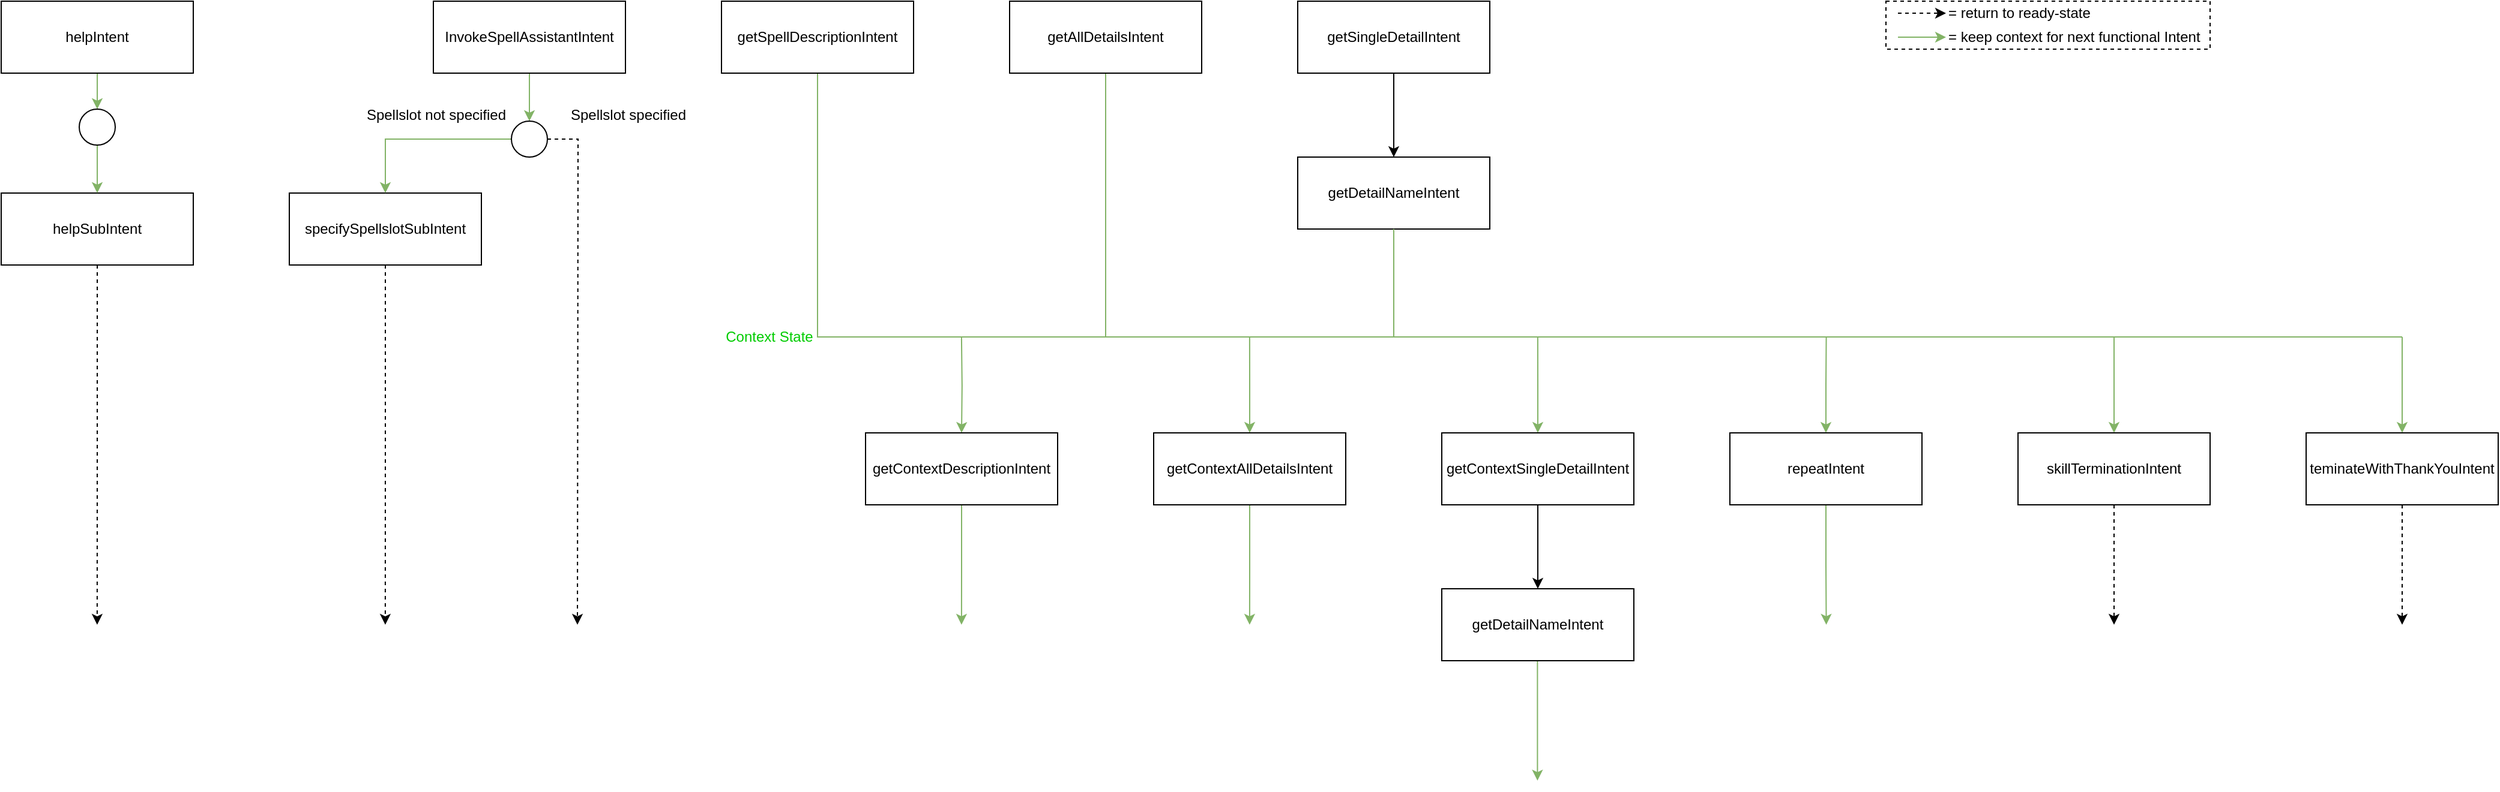 <mxfile>
    <diagram id="jQs6yxECspEw916ndls4" name="Seite-1">
        <mxGraphModel dx="-148" dy="1789" grid="1" gridSize="10" guides="1" tooltips="1" connect="1" arrows="1" fold="1" page="1" pageScale="1" pageWidth="827" pageHeight="1169" math="0" shadow="0">
            <root>
                <mxCell id="0"/>
                <mxCell id="1" parent="0"/>
                <mxCell id="HdAeh4qbqGSW-Bejk3lR-7" value="" style="rounded=0;whiteSpace=wrap;html=1;fontColor=#00CC00;fillColor=none;dashed=1;" parent="1" vertex="1">
                    <mxGeometry x="2410" y="-880" width="270" height="40" as="geometry"/>
                </mxCell>
                <mxCell id="MGvzKNlJy8ga0nyBK8fZ-81" style="edgeStyle=orthogonalEdgeStyle;rounded=0;orthogonalLoop=1;jettySize=auto;html=1;exitX=0.5;exitY=1;exitDx=0;exitDy=0;entryX=0.5;entryY=0;entryDx=0;entryDy=0;endArrow=classic;endFill=1;strokeColor=#82b366;fillColor=#d5e8d4;" parent="1" source="MGvzKNlJy8ga0nyBK8fZ-18" target="MGvzKNlJy8ga0nyBK8fZ-75" edge="1">
                    <mxGeometry relative="1" as="geometry"/>
                </mxCell>
                <mxCell id="MGvzKNlJy8ga0nyBK8fZ-18" value="helpIntent" style="rounded=0;whiteSpace=wrap;html=1;" parent="1" vertex="1">
                    <mxGeometry x="840" y="-880" width="160" height="60" as="geometry"/>
                </mxCell>
                <mxCell id="y3xUDOiN2P6re7Y66Ths-21" style="edgeStyle=orthogonalEdgeStyle;rounded=0;orthogonalLoop=1;jettySize=auto;html=1;exitX=0.5;exitY=1;exitDx=0;exitDy=0;endArrow=none;endFill=0;strokeColor=#82b366;fillColor=#d5e8d4;" parent="1" source="MGvzKNlJy8ga0nyBK8fZ-19" edge="1">
                    <mxGeometry relative="1" as="geometry">
                        <mxPoint x="1640.0" y="-600" as="targetPoint"/>
                        <Array as="points">
                            <mxPoint x="1520" y="-600"/>
                        </Array>
                    </mxGeometry>
                </mxCell>
                <mxCell id="MGvzKNlJy8ga0nyBK8fZ-19" value="getSpellDescriptionIntent" style="rounded=0;whiteSpace=wrap;html=1;" parent="1" vertex="1">
                    <mxGeometry x="1440" y="-880" width="160" height="60" as="geometry"/>
                </mxCell>
                <mxCell id="y3xUDOiN2P6re7Y66Ths-22" style="edgeStyle=orthogonalEdgeStyle;rounded=0;orthogonalLoop=1;jettySize=auto;html=1;exitX=0.5;exitY=1;exitDx=0;exitDy=0;endArrow=none;endFill=0;strokeColor=#82b366;fillColor=#d5e8d4;" parent="1" source="MGvzKNlJy8ga0nyBK8fZ-20" edge="1">
                    <mxGeometry relative="1" as="geometry">
                        <mxPoint x="1760" y="-600" as="targetPoint"/>
                        <Array as="points">
                            <mxPoint x="1760" y="-710"/>
                            <mxPoint x="1760" y="-710"/>
                        </Array>
                    </mxGeometry>
                </mxCell>
                <mxCell id="MGvzKNlJy8ga0nyBK8fZ-20" value="getAllDetailsIntent" style="rounded=0;whiteSpace=wrap;html=1;" parent="1" vertex="1">
                    <mxGeometry x="1680" y="-880" width="160" height="60" as="geometry"/>
                </mxCell>
                <mxCell id="MGvzKNlJy8ga0nyBK8fZ-21" value="getSingleDetailIntent" style="rounded=0;whiteSpace=wrap;html=1;" parent="1" vertex="1">
                    <mxGeometry x="1920" y="-880" width="160" height="60" as="geometry"/>
                </mxCell>
                <mxCell id="VpkuCTAzcdKKamtgVb58-14" style="edgeStyle=orthogonalEdgeStyle;rounded=0;orthogonalLoop=1;jettySize=auto;html=1;exitX=0.5;exitY=1;exitDx=0;exitDy=0;entryX=0.5;entryY=0;entryDx=0;entryDy=0;strokeColor=#82b366;fillColor=#d5e8d4;" parent="1" source="MGvzKNlJy8ga0nyBK8fZ-30" target="VpkuCTAzcdKKamtgVb58-12" edge="1">
                    <mxGeometry relative="1" as="geometry"/>
                </mxCell>
                <mxCell id="MGvzKNlJy8ga0nyBK8fZ-30" value="InvokeSpellAssistantIntent" style="rounded=0;whiteSpace=wrap;html=1;" parent="1" vertex="1">
                    <mxGeometry x="1200" y="-880" width="160" height="60" as="geometry"/>
                </mxCell>
                <mxCell id="HdAeh4qbqGSW-Bejk3lR-1" style="edgeStyle=orthogonalEdgeStyle;rounded=0;orthogonalLoop=1;jettySize=auto;html=1;exitX=0.5;exitY=0;exitDx=0;exitDy=0;startArrow=classic;startFill=1;endArrow=none;endFill=0;fillColor=#d5e8d4;strokeColor=#82b366;" parent="1" source="MGvzKNlJy8ga0nyBK8fZ-42" edge="1">
                    <mxGeometry relative="1" as="geometry">
                        <mxPoint x="2360.429" y="-600" as="targetPoint"/>
                        <Array as="points">
                            <mxPoint x="2600" y="-600"/>
                        </Array>
                    </mxGeometry>
                </mxCell>
                <mxCell id="HdAeh4qbqGSW-Bejk3lR-3" style="edgeStyle=orthogonalEdgeStyle;rounded=0;orthogonalLoop=1;jettySize=auto;html=1;exitX=0.5;exitY=1;exitDx=0;exitDy=0;dashed=1;startArrow=none;startFill=0;endArrow=classic;endFill=1;" parent="1" source="MGvzKNlJy8ga0nyBK8fZ-42" edge="1">
                    <mxGeometry relative="1" as="geometry">
                        <mxPoint x="2600" y="-360" as="targetPoint"/>
                    </mxGeometry>
                </mxCell>
                <mxCell id="MGvzKNlJy8ga0nyBK8fZ-42" value="skillTerminationIntent" style="rounded=0;whiteSpace=wrap;html=1;" parent="1" vertex="1">
                    <mxGeometry x="2520" y="-520" width="160" height="60" as="geometry"/>
                </mxCell>
                <mxCell id="MGvzKNlJy8ga0nyBK8fZ-69" value="" style="endArrow=classic;dashed=1;html=1;endFill=1;" parent="1" edge="1">
                    <mxGeometry width="50" height="50" relative="1" as="geometry">
                        <mxPoint x="2420" y="-870" as="sourcePoint"/>
                        <mxPoint x="2460" y="-870" as="targetPoint"/>
                    </mxGeometry>
                </mxCell>
                <mxCell id="MGvzKNlJy8ga0nyBK8fZ-70" value="= return to ready-state" style="text;html=1;strokeColor=none;fillColor=none;align=left;verticalAlign=middle;whiteSpace=wrap;rounded=0;" parent="1" vertex="1">
                    <mxGeometry x="2460" y="-880" width="130" height="20" as="geometry"/>
                </mxCell>
                <mxCell id="y3xUDOiN2P6re7Y66Ths-39" style="edgeStyle=orthogonalEdgeStyle;rounded=0;orthogonalLoop=1;jettySize=auto;html=1;exitX=0.5;exitY=1;exitDx=0;exitDy=0;dashed=1;endArrow=classic;endFill=1;strokeColor=#000000;" parent="1" source="MGvzKNlJy8ga0nyBK8fZ-72" edge="1">
                    <mxGeometry relative="1" as="geometry">
                        <mxPoint x="919.941" y="-360" as="targetPoint"/>
                    </mxGeometry>
                </mxCell>
                <mxCell id="MGvzKNlJy8ga0nyBK8fZ-72" value="helpSubIntent" style="rounded=0;whiteSpace=wrap;html=1;" parent="1" vertex="1">
                    <mxGeometry x="840" y="-720" width="160" height="60" as="geometry"/>
                </mxCell>
                <mxCell id="MGvzKNlJy8ga0nyBK8fZ-82" style="edgeStyle=orthogonalEdgeStyle;rounded=0;orthogonalLoop=1;jettySize=auto;html=1;exitX=0.5;exitY=1;exitDx=0;exitDy=0;entryX=0.5;entryY=0;entryDx=0;entryDy=0;endArrow=classic;endFill=1;strokeColor=#82b366;fillColor=#d5e8d4;" parent="1" source="MGvzKNlJy8ga0nyBK8fZ-75" target="MGvzKNlJy8ga0nyBK8fZ-72" edge="1">
                    <mxGeometry relative="1" as="geometry"/>
                </mxCell>
                <mxCell id="MGvzKNlJy8ga0nyBK8fZ-75" value="" style="ellipse;whiteSpace=wrap;html=1;aspect=fixed;" parent="1" vertex="1">
                    <mxGeometry x="905" y="-790" width="30" height="30" as="geometry"/>
                </mxCell>
                <mxCell id="VpkuCTAzcdKKamtgVb58-5" value="" style="endArrow=classic;html=1;fillColor=#d5e8d4;strokeColor=#82b366;endFill=1;" parent="1" edge="1">
                    <mxGeometry width="50" height="50" relative="1" as="geometry">
                        <mxPoint x="2420" y="-850" as="sourcePoint"/>
                        <mxPoint x="2460" y="-850" as="targetPoint"/>
                    </mxGeometry>
                </mxCell>
                <mxCell id="VpkuCTAzcdKKamtgVb58-6" value="= keep context for next functional Intent&amp;nbsp;" style="text;html=1;strokeColor=none;fillColor=none;align=left;verticalAlign=middle;whiteSpace=wrap;rounded=0;" parent="1" vertex="1">
                    <mxGeometry x="2460" y="-860" width="230" height="20" as="geometry"/>
                </mxCell>
                <mxCell id="y3xUDOiN2P6re7Y66Ths-37" style="edgeStyle=orthogonalEdgeStyle;rounded=0;orthogonalLoop=1;jettySize=auto;html=1;exitX=0.5;exitY=1;exitDx=0;exitDy=0;endArrow=classic;endFill=1;strokeColor=#000000;dashed=1;" parent="1" source="VpkuCTAzcdKKamtgVb58-9" edge="1">
                    <mxGeometry relative="1" as="geometry">
                        <mxPoint x="1159.941" y="-360" as="targetPoint"/>
                    </mxGeometry>
                </mxCell>
                <mxCell id="VpkuCTAzcdKKamtgVb58-9" value="specifySpellslotSubIntent" style="rounded=0;whiteSpace=wrap;html=1;" parent="1" vertex="1">
                    <mxGeometry x="1080" y="-720" width="160" height="60" as="geometry"/>
                </mxCell>
                <mxCell id="VpkuCTAzcdKKamtgVb58-13" style="edgeStyle=orthogonalEdgeStyle;rounded=0;orthogonalLoop=1;jettySize=auto;html=1;exitX=0;exitY=0.5;exitDx=0;exitDy=0;entryX=0.5;entryY=0;entryDx=0;entryDy=0;strokeColor=#82b366;fillColor=#d5e8d4;" parent="1" source="VpkuCTAzcdKKamtgVb58-12" target="VpkuCTAzcdKKamtgVb58-9" edge="1">
                    <mxGeometry relative="1" as="geometry"/>
                </mxCell>
                <mxCell id="y3xUDOiN2P6re7Y66Ths-38" style="edgeStyle=orthogonalEdgeStyle;rounded=0;orthogonalLoop=1;jettySize=auto;html=1;exitX=1;exitY=0.5;exitDx=0;exitDy=0;dashed=1;endArrow=classic;endFill=1;strokeColor=#000000;" parent="1" source="VpkuCTAzcdKKamtgVb58-12" edge="1">
                    <mxGeometry relative="1" as="geometry">
                        <mxPoint x="1320" y="-360" as="targetPoint"/>
                    </mxGeometry>
                </mxCell>
                <mxCell id="VpkuCTAzcdKKamtgVb58-12" value="" style="ellipse;whiteSpace=wrap;html=1;aspect=fixed;" parent="1" vertex="1">
                    <mxGeometry x="1265" y="-780" width="30" height="30" as="geometry"/>
                </mxCell>
                <mxCell id="VpkuCTAzcdKKamtgVb58-17" value="Spellslot specified" style="text;html=1;strokeColor=none;fillColor=none;align=center;verticalAlign=middle;whiteSpace=wrap;rounded=0;" parent="1" vertex="1">
                    <mxGeometry x="1310" y="-800" width="105" height="30" as="geometry"/>
                </mxCell>
                <mxCell id="VpkuCTAzcdKKamtgVb58-18" value="Spellslot not specified" style="text;html=1;strokeColor=none;fillColor=none;align=center;verticalAlign=middle;whiteSpace=wrap;rounded=0;" parent="1" vertex="1">
                    <mxGeometry x="1140" y="-800" width="125" height="30" as="geometry"/>
                </mxCell>
                <mxCell id="y3xUDOiN2P6re7Y66Ths-24" style="edgeStyle=orthogonalEdgeStyle;rounded=0;orthogonalLoop=1;jettySize=auto;html=1;exitX=0.5;exitY=0;exitDx=0;exitDy=0;endArrow=classic;endFill=1;strokeColor=#82b366;fillColor=#d5e8d4;entryX=0.5;entryY=0;entryDx=0;entryDy=0;" parent="1" target="y3xUDOiN2P6re7Y66Ths-1" edge="1">
                    <mxGeometry relative="1" as="geometry">
                        <mxPoint x="1639.941" y="-600" as="sourcePoint"/>
                    </mxGeometry>
                </mxCell>
                <mxCell id="y3xUDOiN2P6re7Y66Ths-29" style="edgeStyle=orthogonalEdgeStyle;rounded=0;orthogonalLoop=1;jettySize=auto;html=1;exitX=0.5;exitY=1;exitDx=0;exitDy=0;endArrow=classic;endFill=1;fillColor=#d5e8d4;strokeColor=#82b366;" parent="1" source="y3xUDOiN2P6re7Y66Ths-1" edge="1">
                    <mxGeometry relative="1" as="geometry">
                        <mxPoint x="1639.941" y="-360" as="targetPoint"/>
                    </mxGeometry>
                </mxCell>
                <mxCell id="y3xUDOiN2P6re7Y66Ths-1" value="getContextDescriptionIntent" style="rounded=0;whiteSpace=wrap;html=1;" parent="1" vertex="1">
                    <mxGeometry x="1560" y="-520" width="160" height="60" as="geometry"/>
                </mxCell>
                <mxCell id="y3xUDOiN2P6re7Y66Ths-25" style="edgeStyle=orthogonalEdgeStyle;rounded=0;orthogonalLoop=1;jettySize=auto;html=1;exitX=0.5;exitY=0;exitDx=0;exitDy=0;endArrow=none;endFill=0;strokeColor=#82b366;fillColor=#d5e8d4;startArrow=classic;startFill=1;" parent="1" source="y3xUDOiN2P6re7Y66Ths-2" edge="1">
                    <mxGeometry relative="1" as="geometry">
                        <mxPoint x="1879.941" y="-600" as="targetPoint"/>
                    </mxGeometry>
                </mxCell>
                <mxCell id="y3xUDOiN2P6re7Y66Ths-30" style="edgeStyle=orthogonalEdgeStyle;rounded=0;orthogonalLoop=1;jettySize=auto;html=1;exitX=0.5;exitY=1;exitDx=0;exitDy=0;endArrow=classic;endFill=1;strokeColor=#82b366;fillColor=#d5e8d4;" parent="1" source="y3xUDOiN2P6re7Y66Ths-2" edge="1">
                    <mxGeometry relative="1" as="geometry">
                        <mxPoint x="1879.941" y="-360" as="targetPoint"/>
                    </mxGeometry>
                </mxCell>
                <mxCell id="y3xUDOiN2P6re7Y66Ths-2" value="getContextAllDetailsIntent" style="rounded=0;whiteSpace=wrap;html=1;" parent="1" vertex="1">
                    <mxGeometry x="1800" y="-520" width="160" height="60" as="geometry"/>
                </mxCell>
                <mxCell id="y3xUDOiN2P6re7Y66Ths-26" style="edgeStyle=orthogonalEdgeStyle;rounded=0;orthogonalLoop=1;jettySize=auto;html=1;exitX=0.5;exitY=0;exitDx=0;exitDy=0;endArrow=none;endFill=0;strokeColor=#82b366;fillColor=#d5e8d4;startArrow=classic;startFill=1;" parent="1" source="y3xUDOiN2P6re7Y66Ths-3" edge="1">
                    <mxGeometry relative="1" as="geometry">
                        <mxPoint x="2119.941" y="-600" as="targetPoint"/>
                    </mxGeometry>
                </mxCell>
                <mxCell id="y3xUDOiN2P6re7Y66Ths-31" style="edgeStyle=orthogonalEdgeStyle;rounded=0;orthogonalLoop=1;jettySize=auto;html=1;endArrow=classic;endFill=1;strokeColor=#82b366;fillColor=#d5e8d4;" parent="1" edge="1">
                    <mxGeometry relative="1" as="geometry">
                        <mxPoint x="2119.71" y="-230" as="targetPoint"/>
                        <mxPoint x="2119.71" y="-340" as="sourcePoint"/>
                        <Array as="points">
                            <mxPoint x="2119.71" y="-320"/>
                            <mxPoint x="2119.71" y="-320"/>
                        </Array>
                    </mxGeometry>
                </mxCell>
                <mxCell id="y3xUDOiN2P6re7Y66Ths-3" value="getContextSingleDetailIntent" style="rounded=0;whiteSpace=wrap;html=1;" parent="1" vertex="1">
                    <mxGeometry x="2040" y="-520" width="160" height="60" as="geometry"/>
                </mxCell>
                <mxCell id="HdAeh4qbqGSW-Bejk3lR-2" style="edgeStyle=orthogonalEdgeStyle;rounded=0;orthogonalLoop=1;jettySize=auto;html=1;exitX=0.5;exitY=0;exitDx=0;exitDy=0;startArrow=classic;startFill=1;endArrow=none;endFill=0;fillColor=#d5e8d4;strokeColor=#82b366;" parent="1" source="y3xUDOiN2P6re7Y66Ths-9" edge="1">
                    <mxGeometry relative="1" as="geometry">
                        <mxPoint x="2840" y="-600" as="targetPoint"/>
                    </mxGeometry>
                </mxCell>
                <mxCell id="HdAeh4qbqGSW-Bejk3lR-4" style="edgeStyle=orthogonalEdgeStyle;rounded=0;orthogonalLoop=1;jettySize=auto;html=1;exitX=0.5;exitY=1;exitDx=0;exitDy=0;dashed=1;startArrow=none;startFill=0;endArrow=classic;endFill=1;" parent="1" source="y3xUDOiN2P6re7Y66Ths-9" edge="1">
                    <mxGeometry relative="1" as="geometry">
                        <mxPoint x="2840" y="-360" as="targetPoint"/>
                    </mxGeometry>
                </mxCell>
                <mxCell id="y3xUDOiN2P6re7Y66Ths-9" value="teminateWithThankYouIntent" style="rounded=0;whiteSpace=wrap;html=1;" parent="1" vertex="1">
                    <mxGeometry x="2760" y="-520" width="160" height="60" as="geometry"/>
                </mxCell>
                <mxCell id="y3xUDOiN2P6re7Y66Ths-19" value="" style="endArrow=none;html=1;fillColor=#d5e8d4;strokeColor=#82b366;" parent="1" edge="1">
                    <mxGeometry width="50" height="50" relative="1" as="geometry">
                        <mxPoint x="1640" y="-600" as="sourcePoint"/>
                        <mxPoint x="2840" y="-600" as="targetPoint"/>
                    </mxGeometry>
                </mxCell>
                <mxCell id="HdAeh4qbqGSW-Bejk3lR-6" value="Context State" style="text;html=1;align=center;verticalAlign=middle;whiteSpace=wrap;rounded=0;fontColor=#00CC00;" parent="1" vertex="1">
                    <mxGeometry x="1440" y="-610" width="80" height="20" as="geometry"/>
                </mxCell>
                <mxCell id="HdAeh4qbqGSW-Bejk3lR-9" style="edgeStyle=orthogonalEdgeStyle;rounded=0;orthogonalLoop=1;jettySize=auto;html=1;exitX=0.5;exitY=0;exitDx=0;exitDy=0;startArrow=classic;startFill=1;endArrow=none;endFill=0;fontColor=#00CC00;fillColor=#d5e8d4;strokeColor=#82b366;" parent="1" source="HdAeh4qbqGSW-Bejk3lR-8" edge="1">
                    <mxGeometry relative="1" as="geometry">
                        <mxPoint x="2360.286" y="-600" as="targetPoint"/>
                    </mxGeometry>
                </mxCell>
                <mxCell id="HdAeh4qbqGSW-Bejk3lR-10" style="edgeStyle=orthogonalEdgeStyle;rounded=0;orthogonalLoop=1;jettySize=auto;html=1;exitX=0.5;exitY=1;exitDx=0;exitDy=0;startArrow=none;startFill=0;endArrow=classic;endFill=1;fontColor=#00CC00;fillColor=#d5e8d4;strokeColor=#82b366;" parent="1" source="HdAeh4qbqGSW-Bejk3lR-8" edge="1">
                    <mxGeometry relative="1" as="geometry">
                        <mxPoint x="2360.286" y="-360.0" as="targetPoint"/>
                    </mxGeometry>
                </mxCell>
                <mxCell id="HdAeh4qbqGSW-Bejk3lR-8" value="repeatIntent" style="rounded=0;whiteSpace=wrap;html=1;" parent="1" vertex="1">
                    <mxGeometry x="2280" y="-520" width="160" height="60" as="geometry"/>
                </mxCell>
                <mxCell id="2" value="getDetailNameIntent" style="rounded=0;whiteSpace=wrap;html=1;" vertex="1" parent="1">
                    <mxGeometry x="1920" y="-750" width="160" height="60" as="geometry"/>
                </mxCell>
                <mxCell id="3" value="" style="endArrow=classic;html=1;exitX=0.5;exitY=1;exitDx=0;exitDy=0;" edge="1" parent="1" source="MGvzKNlJy8ga0nyBK8fZ-21" target="2">
                    <mxGeometry width="50" height="50" relative="1" as="geometry">
                        <mxPoint x="1990" y="-590" as="sourcePoint"/>
                        <mxPoint x="2040" y="-640" as="targetPoint"/>
                    </mxGeometry>
                </mxCell>
                <mxCell id="5" style="edgeStyle=orthogonalEdgeStyle;rounded=0;orthogonalLoop=1;jettySize=auto;html=1;endArrow=none;endFill=0;strokeColor=#82b366;fillColor=#d5e8d4;" edge="1" parent="1">
                    <mxGeometry relative="1" as="geometry">
                        <mxPoint x="2000" y="-600" as="targetPoint"/>
                        <Array as="points">
                            <mxPoint x="2000" y="-610"/>
                            <mxPoint x="2000" y="-610"/>
                        </Array>
                        <mxPoint x="2000" y="-690" as="sourcePoint"/>
                    </mxGeometry>
                </mxCell>
                <mxCell id="6" value="getDetailNameIntent" style="rounded=0;whiteSpace=wrap;html=1;" vertex="1" parent="1">
                    <mxGeometry x="2040" y="-390" width="160" height="60" as="geometry"/>
                </mxCell>
                <mxCell id="7" value="" style="endArrow=classic;html=1;exitX=0.5;exitY=1;exitDx=0;exitDy=0;" edge="1" parent="1" target="6">
                    <mxGeometry width="50" height="50" relative="1" as="geometry">
                        <mxPoint x="2120" y="-460" as="sourcePoint"/>
                        <mxPoint x="2160" y="-280" as="targetPoint"/>
                    </mxGeometry>
                </mxCell>
            </root>
        </mxGraphModel>
    </diagram>
</mxfile>